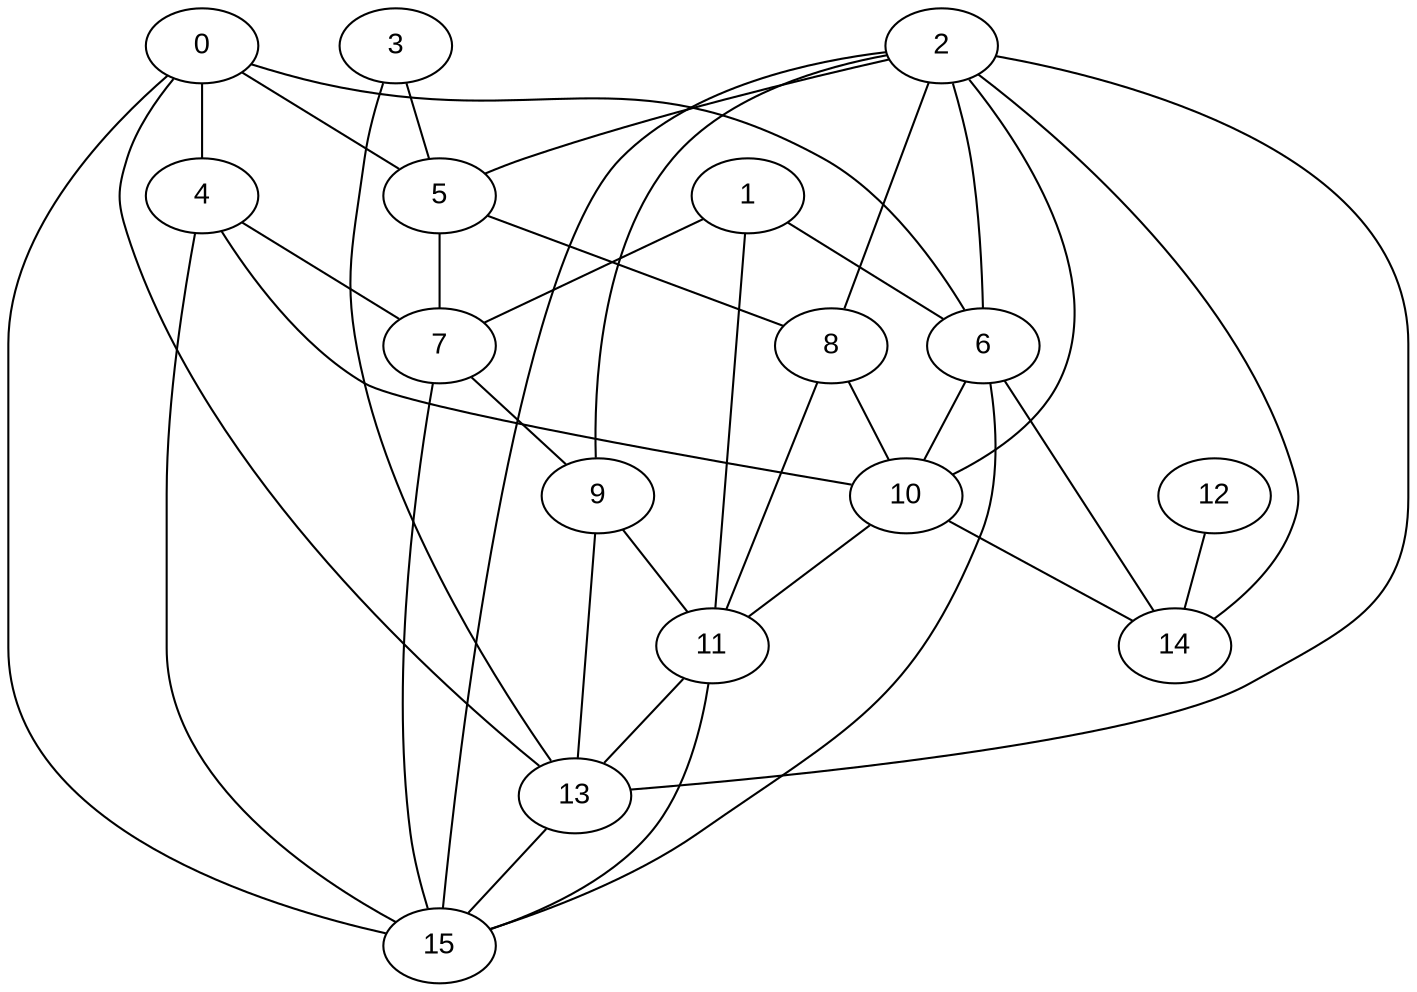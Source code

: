 graph InitialGraph {
  node [style=filled, fillcolor=white, fontname="Arial"];
  0;
  1;
  2;
  3;
  4;
  5;
  6;
  7;
  8;
  9;
  10;
  11;
  12;
  13;
  14;
  15;
  0 -- 4;
  0 -- 5;
  0 -- 6;
  0 -- 13;
  0 -- 15;
  1 -- 6;
  1 -- 7;
  1 -- 11;
  2 -- 5;
  2 -- 6;
  2 -- 8;
  2 -- 9;
  2 -- 10;
  2 -- 13;
  2 -- 14;
  2 -- 15;
  3 -- 5;
  3 -- 13;
  4 -- 7;
  4 -- 10;
  4 -- 15;
  5 -- 7;
  5 -- 8;
  6 -- 10;
  6 -- 14;
  6 -- 15;
  7 -- 9;
  7 -- 15;
  8 -- 10;
  8 -- 11;
  9 -- 11;
  9 -- 13;
  10 -- 11;
  10 -- 14;
  11 -- 13;
  11 -- 15;
  12 -- 14;
  13 -- 15;
}
